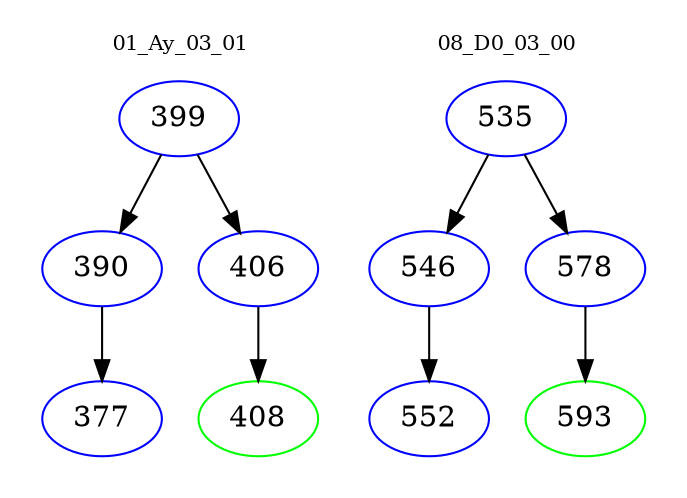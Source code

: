 digraph{
subgraph cluster_0 {
color = white
label = "01_Ay_03_01";
fontsize=10;
T0_399 [label="399", color="blue"]
T0_399 -> T0_390 [color="black"]
T0_390 [label="390", color="blue"]
T0_390 -> T0_377 [color="black"]
T0_377 [label="377", color="blue"]
T0_399 -> T0_406 [color="black"]
T0_406 [label="406", color="blue"]
T0_406 -> T0_408 [color="black"]
T0_408 [label="408", color="green"]
}
subgraph cluster_1 {
color = white
label = "08_D0_03_00";
fontsize=10;
T1_535 [label="535", color="blue"]
T1_535 -> T1_546 [color="black"]
T1_546 [label="546", color="blue"]
T1_546 -> T1_552 [color="black"]
T1_552 [label="552", color="blue"]
T1_535 -> T1_578 [color="black"]
T1_578 [label="578", color="blue"]
T1_578 -> T1_593 [color="black"]
T1_593 [label="593", color="green"]
}
}
